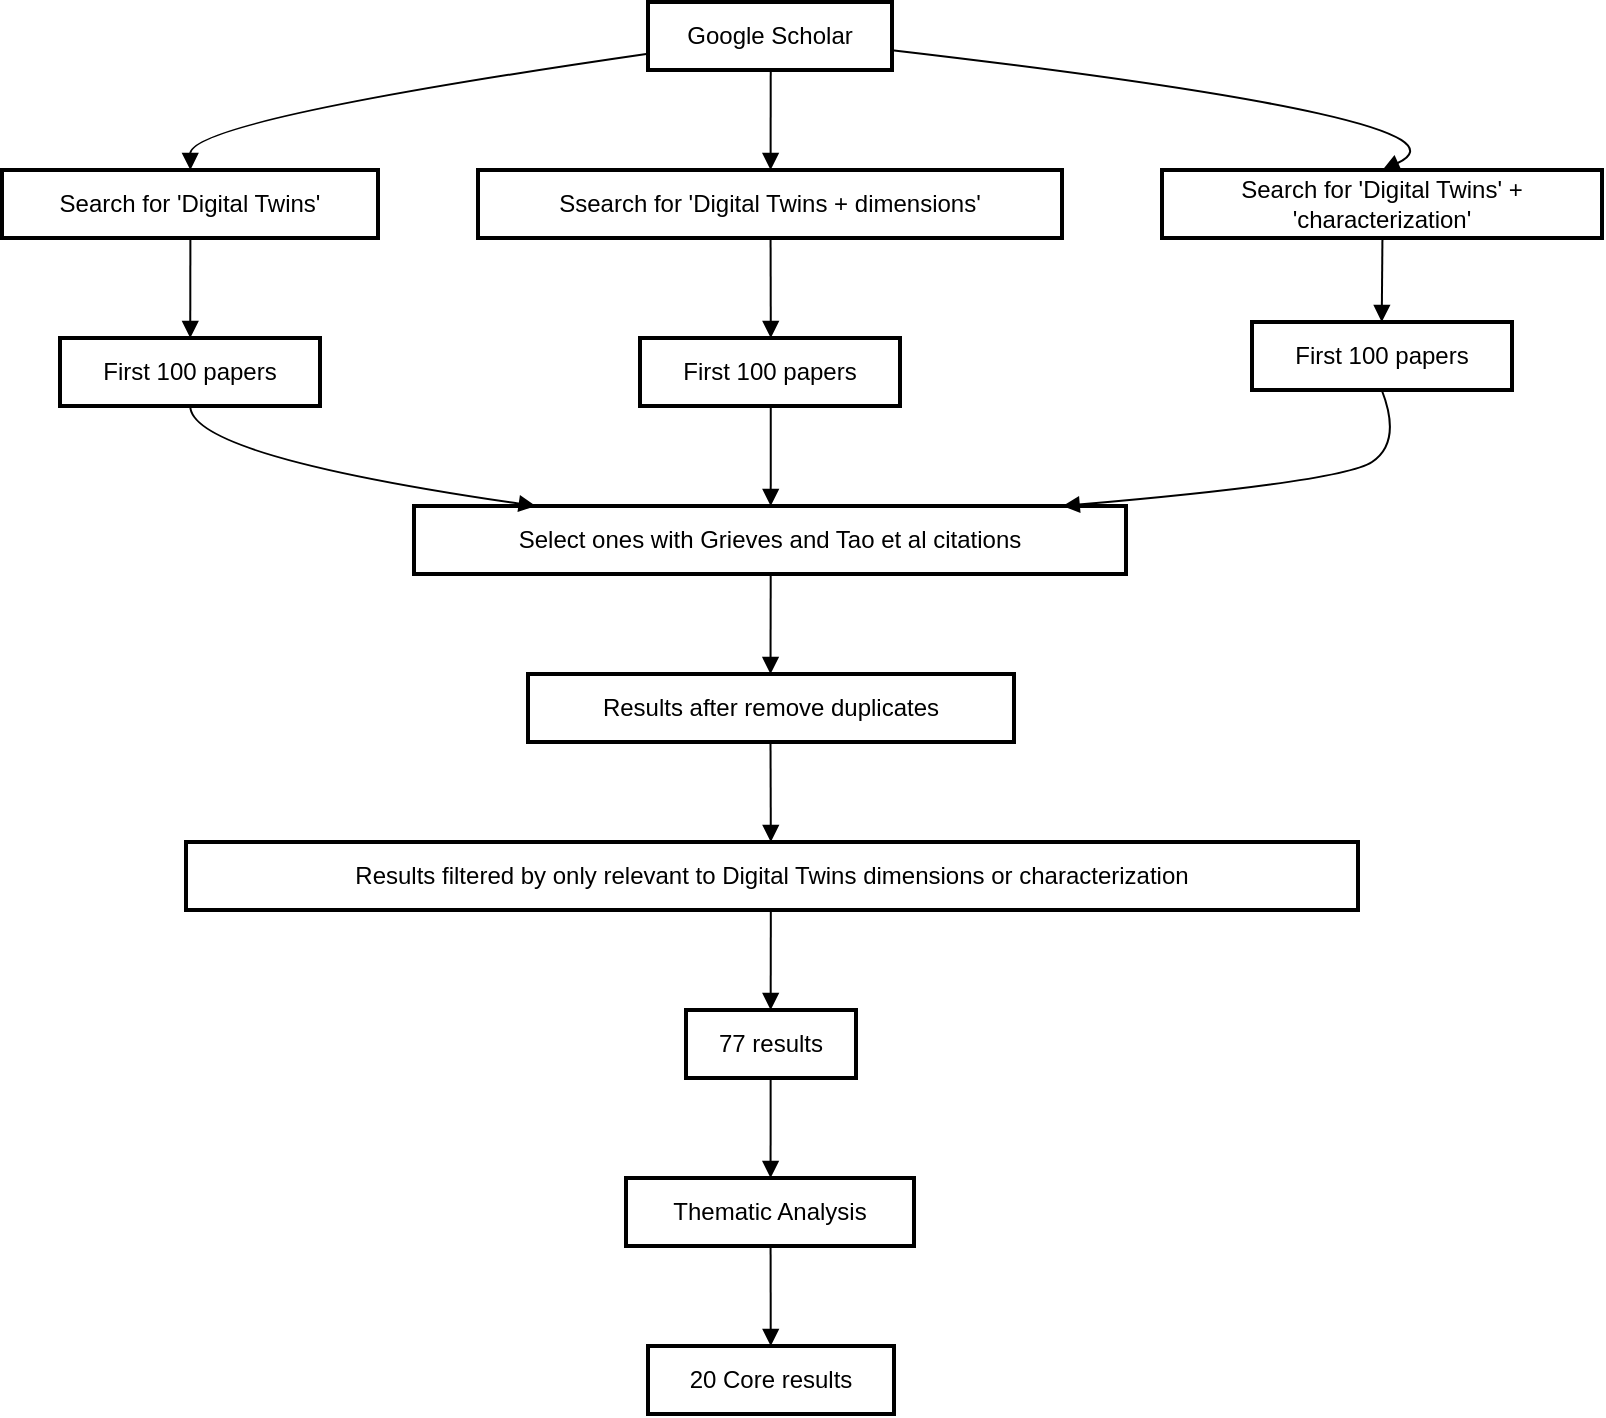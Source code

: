 <mxfile version="22.1.15" type="github">
  <diagram name="Page-1" id="OribyO7RsfGqCA4Gq3y7">
    <mxGraphModel dx="1434" dy="760" grid="1" gridSize="10" guides="1" tooltips="1" connect="1" arrows="1" fold="1" page="1" pageScale="1" pageWidth="850" pageHeight="1100" math="0" shadow="0">
      <root>
        <mxCell id="0" />
        <mxCell id="1" parent="0" />
        <mxCell id="eYyqeCeZ1HkADqRHXsgA-1" value="Google Scholar" style="whiteSpace=wrap;strokeWidth=2;" vertex="1" parent="1">
          <mxGeometry x="343" y="20" width="122" height="34" as="geometry" />
        </mxCell>
        <mxCell id="eYyqeCeZ1HkADqRHXsgA-2" value="Search for &#39;Digital Twins&#39;" style="whiteSpace=wrap;strokeWidth=2;" vertex="1" parent="1">
          <mxGeometry x="20" y="104" width="188" height="34" as="geometry" />
        </mxCell>
        <mxCell id="eYyqeCeZ1HkADqRHXsgA-3" value="Ssearch for &#39;Digital Twins + dimensions&#39;" style="whiteSpace=wrap;strokeWidth=2;" vertex="1" parent="1">
          <mxGeometry x="258" y="104" width="292" height="34" as="geometry" />
        </mxCell>
        <mxCell id="eYyqeCeZ1HkADqRHXsgA-4" value="Search for &#39;Digital Twins&#39; + &#39;characterization&#39;" style="whiteSpace=wrap;strokeWidth=2;" vertex="1" parent="1">
          <mxGeometry x="600" y="104" width="220" height="34" as="geometry" />
        </mxCell>
        <mxCell id="eYyqeCeZ1HkADqRHXsgA-5" value="First 100 papers" style="whiteSpace=wrap;strokeWidth=2;" vertex="1" parent="1">
          <mxGeometry x="49" y="188" width="130" height="34" as="geometry" />
        </mxCell>
        <mxCell id="eYyqeCeZ1HkADqRHXsgA-6" value="First 100 papers" style="whiteSpace=wrap;strokeWidth=2;" vertex="1" parent="1">
          <mxGeometry x="339" y="188" width="130" height="34" as="geometry" />
        </mxCell>
        <mxCell id="eYyqeCeZ1HkADqRHXsgA-7" value="First 100 papers" style="whiteSpace=wrap;strokeWidth=2;" vertex="1" parent="1">
          <mxGeometry x="645" y="180" width="130" height="34" as="geometry" />
        </mxCell>
        <mxCell id="eYyqeCeZ1HkADqRHXsgA-8" value="Select ones with Grieves and Tao et al citations" style="whiteSpace=wrap;strokeWidth=2;" vertex="1" parent="1">
          <mxGeometry x="226" y="272" width="356" height="34" as="geometry" />
        </mxCell>
        <mxCell id="eYyqeCeZ1HkADqRHXsgA-9" value="Results after remove duplicates" style="whiteSpace=wrap;strokeWidth=2;" vertex="1" parent="1">
          <mxGeometry x="283" y="356" width="243" height="34" as="geometry" />
        </mxCell>
        <mxCell id="eYyqeCeZ1HkADqRHXsgA-10" value="Results filtered by only relevant to Digital Twins dimensions or characterization" style="whiteSpace=wrap;strokeWidth=2;" vertex="1" parent="1">
          <mxGeometry x="112" y="440" width="586" height="34" as="geometry" />
        </mxCell>
        <mxCell id="eYyqeCeZ1HkADqRHXsgA-11" value="77 results" style="whiteSpace=wrap;strokeWidth=2;" vertex="1" parent="1">
          <mxGeometry x="362" y="524" width="85" height="34" as="geometry" />
        </mxCell>
        <mxCell id="eYyqeCeZ1HkADqRHXsgA-12" value="Thematic Analysis" style="whiteSpace=wrap;strokeWidth=2;" vertex="1" parent="1">
          <mxGeometry x="332" y="608" width="144" height="34" as="geometry" />
        </mxCell>
        <mxCell id="eYyqeCeZ1HkADqRHXsgA-13" value="20 Core results" style="whiteSpace=wrap;strokeWidth=2;" vertex="1" parent="1">
          <mxGeometry x="343" y="692" width="123" height="34" as="geometry" />
        </mxCell>
        <mxCell id="eYyqeCeZ1HkADqRHXsgA-14" value="" style="curved=1;startArrow=none;endArrow=block;exitX=0.001;exitY=0.76;entryX=0.501;entryY=0;rounded=0;" edge="1" parent="1" source="eYyqeCeZ1HkADqRHXsgA-1" target="eYyqeCeZ1HkADqRHXsgA-2">
          <mxGeometry relative="1" as="geometry">
            <Array as="points">
              <mxPoint x="114" y="79" />
            </Array>
          </mxGeometry>
        </mxCell>
        <mxCell id="eYyqeCeZ1HkADqRHXsgA-15" value="" style="curved=1;startArrow=none;endArrow=block;exitX=0.503;exitY=1;entryX=0.501;entryY=0;rounded=0;" edge="1" parent="1" source="eYyqeCeZ1HkADqRHXsgA-1" target="eYyqeCeZ1HkADqRHXsgA-3">
          <mxGeometry relative="1" as="geometry">
            <Array as="points" />
          </mxGeometry>
        </mxCell>
        <mxCell id="eYyqeCeZ1HkADqRHXsgA-16" value="" style="curved=1;startArrow=none;endArrow=block;exitX=1.004;exitY=0.71;entryX=0.501;entryY=0;rounded=0;" edge="1" parent="1" source="eYyqeCeZ1HkADqRHXsgA-1" target="eYyqeCeZ1HkADqRHXsgA-4">
          <mxGeometry relative="1" as="geometry">
            <Array as="points">
              <mxPoint x="765" y="79" />
            </Array>
          </mxGeometry>
        </mxCell>
        <mxCell id="eYyqeCeZ1HkADqRHXsgA-17" value="" style="curved=1;startArrow=none;endArrow=block;exitX=0.501;exitY=1;entryX=0.501;entryY=0;rounded=0;" edge="1" parent="1" source="eYyqeCeZ1HkADqRHXsgA-2" target="eYyqeCeZ1HkADqRHXsgA-5">
          <mxGeometry relative="1" as="geometry">
            <Array as="points" />
          </mxGeometry>
        </mxCell>
        <mxCell id="eYyqeCeZ1HkADqRHXsgA-18" value="" style="curved=1;startArrow=none;endArrow=block;exitX=0.501;exitY=1;entryX=0.503;entryY=0;rounded=0;" edge="1" parent="1" source="eYyqeCeZ1HkADqRHXsgA-3" target="eYyqeCeZ1HkADqRHXsgA-6">
          <mxGeometry relative="1" as="geometry">
            <Array as="points" />
          </mxGeometry>
        </mxCell>
        <mxCell id="eYyqeCeZ1HkADqRHXsgA-19" value="" style="curved=1;startArrow=none;endArrow=block;exitX=0.501;exitY=1;entryX=0.499;entryY=0;rounded=0;" edge="1" parent="1" source="eYyqeCeZ1HkADqRHXsgA-4" target="eYyqeCeZ1HkADqRHXsgA-7">
          <mxGeometry relative="1" as="geometry">
            <Array as="points" />
          </mxGeometry>
        </mxCell>
        <mxCell id="eYyqeCeZ1HkADqRHXsgA-20" value="" style="curved=1;startArrow=none;endArrow=block;exitX=0.501;exitY=1;entryX=0.171;entryY=0;rounded=0;" edge="1" parent="1" source="eYyqeCeZ1HkADqRHXsgA-5" target="eYyqeCeZ1HkADqRHXsgA-8">
          <mxGeometry relative="1" as="geometry">
            <Array as="points">
              <mxPoint x="114" y="247" />
            </Array>
          </mxGeometry>
        </mxCell>
        <mxCell id="eYyqeCeZ1HkADqRHXsgA-21" value="" style="curved=1;startArrow=none;endArrow=block;exitX=0.503;exitY=1;entryX=0.501;entryY=0;rounded=0;" edge="1" parent="1" source="eYyqeCeZ1HkADqRHXsgA-6" target="eYyqeCeZ1HkADqRHXsgA-8">
          <mxGeometry relative="1" as="geometry">
            <Array as="points" />
          </mxGeometry>
        </mxCell>
        <mxCell id="eYyqeCeZ1HkADqRHXsgA-22" value="" style="curved=1;startArrow=none;endArrow=block;exitX=0.499;exitY=1;entryX=0.911;entryY=0;rounded=0;" edge="1" parent="1" source="eYyqeCeZ1HkADqRHXsgA-7" target="eYyqeCeZ1HkADqRHXsgA-8">
          <mxGeometry relative="1" as="geometry">
            <Array as="points">
              <mxPoint x="720" y="240" />
              <mxPoint x="690" y="260" />
            </Array>
          </mxGeometry>
        </mxCell>
        <mxCell id="eYyqeCeZ1HkADqRHXsgA-23" value="" style="curved=1;startArrow=none;endArrow=block;exitX=0.501;exitY=1;entryX=0.499;entryY=0;rounded=0;" edge="1" parent="1" source="eYyqeCeZ1HkADqRHXsgA-8" target="eYyqeCeZ1HkADqRHXsgA-9">
          <mxGeometry relative="1" as="geometry">
            <Array as="points" />
          </mxGeometry>
        </mxCell>
        <mxCell id="eYyqeCeZ1HkADqRHXsgA-24" value="" style="curved=1;startArrow=none;endArrow=block;exitX=0.499;exitY=1;entryX=0.499;entryY=0;rounded=0;" edge="1" parent="1" source="eYyqeCeZ1HkADqRHXsgA-9" target="eYyqeCeZ1HkADqRHXsgA-10">
          <mxGeometry relative="1" as="geometry">
            <Array as="points" />
          </mxGeometry>
        </mxCell>
        <mxCell id="eYyqeCeZ1HkADqRHXsgA-25" value="" style="curved=1;startArrow=none;endArrow=block;exitX=0.499;exitY=1;entryX=0.498;entryY=0;rounded=0;" edge="1" parent="1" source="eYyqeCeZ1HkADqRHXsgA-10" target="eYyqeCeZ1HkADqRHXsgA-11">
          <mxGeometry relative="1" as="geometry">
            <Array as="points" />
          </mxGeometry>
        </mxCell>
        <mxCell id="eYyqeCeZ1HkADqRHXsgA-26" value="" style="curved=1;startArrow=none;endArrow=block;exitX=0.498;exitY=1;entryX=0.502;entryY=0;rounded=0;" edge="1" parent="1" source="eYyqeCeZ1HkADqRHXsgA-11" target="eYyqeCeZ1HkADqRHXsgA-12">
          <mxGeometry relative="1" as="geometry">
            <Array as="points" />
          </mxGeometry>
        </mxCell>
        <mxCell id="eYyqeCeZ1HkADqRHXsgA-27" value="" style="curved=1;startArrow=none;endArrow=block;exitX=0.502;exitY=1;entryX=0.499;entryY=0;rounded=0;" edge="1" parent="1" source="eYyqeCeZ1HkADqRHXsgA-12" target="eYyqeCeZ1HkADqRHXsgA-13">
          <mxGeometry relative="1" as="geometry">
            <Array as="points" />
          </mxGeometry>
        </mxCell>
      </root>
    </mxGraphModel>
  </diagram>
</mxfile>
